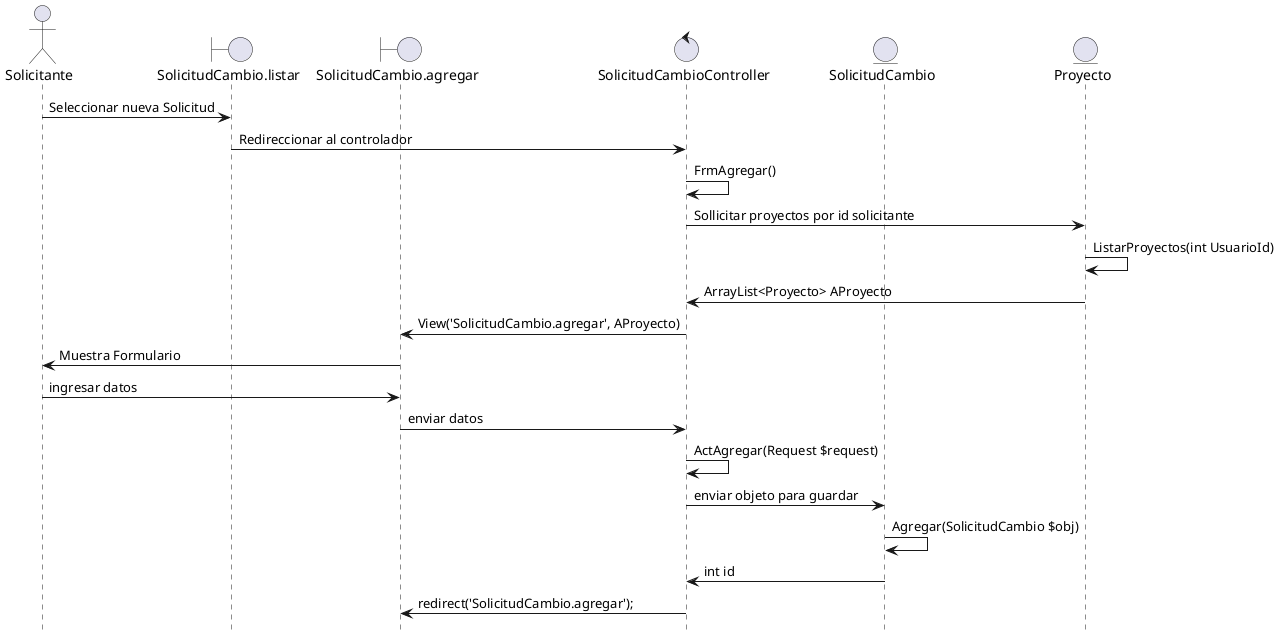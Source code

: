 @startuml
hide footbox

actor Solicitante
boundary SolicitudCambio.listar
boundary SolicitudCambio.agregar
control SolicitudCambioController
entity SolicitudCambio
entity Proyecto


Solicitante -> SolicitudCambio.listar : Seleccionar nueva Solicitud
SolicitudCambio.listar -> SolicitudCambioController : Redireccionar al controlador
SolicitudCambioController ->  SolicitudCambioController : FrmAgregar()
SolicitudCambioController -> Proyecto : Sollicitar proyectos por id solicitante
Proyecto -> Proyecto : ListarProyectos(int UsuarioId)
Proyecto -> SolicitudCambioController : ArrayList<Proyecto> AProyecto
SolicitudCambioController -> SolicitudCambio.agregar : View('SolicitudCambio.agregar', AProyecto)
SolicitudCambio.agregar -> Solicitante : Muestra Formulario
Solicitante -> SolicitudCambio.agregar : ingresar datos
SolicitudCambio.agregar -> SolicitudCambioController : enviar datos
SolicitudCambioController -> SolicitudCambioController : ActAgregar(Request $request)
SolicitudCambioController -> SolicitudCambio : enviar objeto para guardar
SolicitudCambio -> SolicitudCambio : Agregar(SolicitudCambio $obj)
SolicitudCambio -> SolicitudCambioController : int id

SolicitudCambioController -> SolicitudCambio.agregar : redirect('SolicitudCambio.agregar');
@enduml